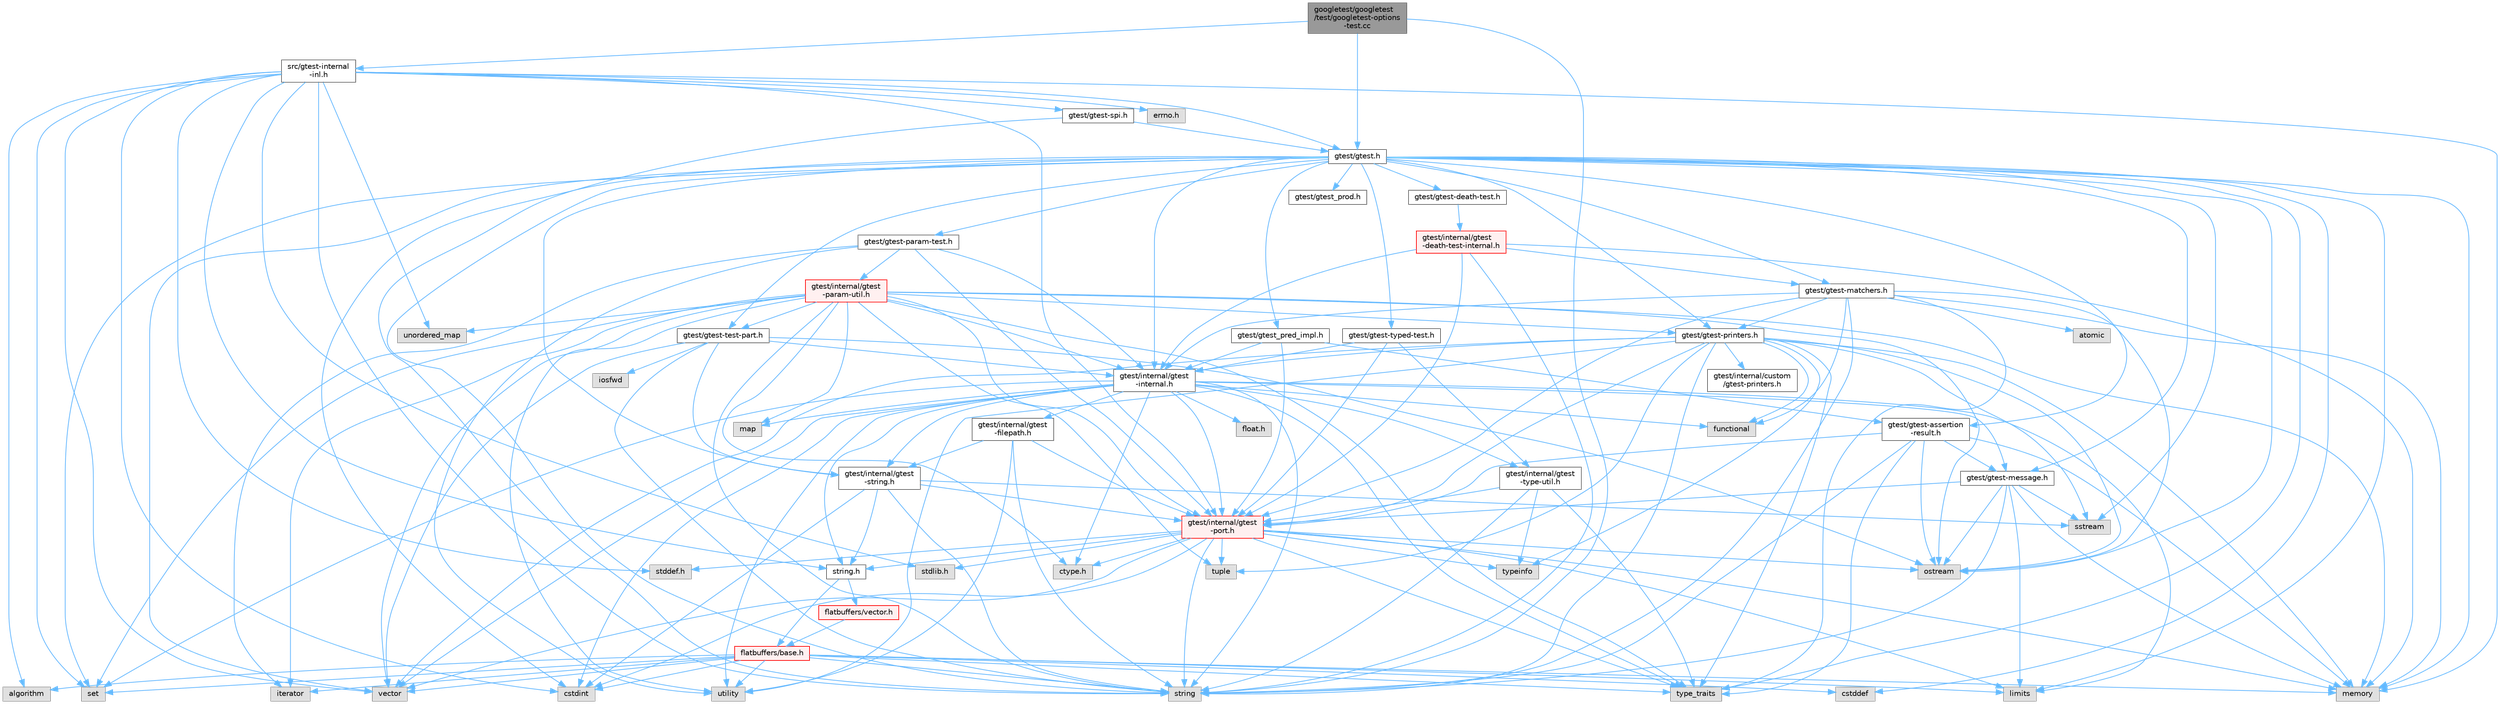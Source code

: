 digraph "googletest/googletest/test/googletest-options-test.cc"
{
 // LATEX_PDF_SIZE
  bgcolor="transparent";
  edge [fontname=Helvetica,fontsize=10,labelfontname=Helvetica,labelfontsize=10];
  node [fontname=Helvetica,fontsize=10,shape=box,height=0.2,width=0.4];
  Node1 [id="Node000001",label="googletest/googletest\l/test/googletest-options\l-test.cc",height=0.2,width=0.4,color="gray40", fillcolor="grey60", style="filled", fontcolor="black",tooltip=" "];
  Node1 -> Node2 [id="edge1_Node000001_Node000002",color="steelblue1",style="solid",tooltip=" "];
  Node2 [id="Node000002",label="string",height=0.2,width=0.4,color="grey60", fillcolor="#E0E0E0", style="filled",tooltip=" "];
  Node1 -> Node3 [id="edge2_Node000001_Node000003",color="steelblue1",style="solid",tooltip=" "];
  Node3 [id="Node000003",label="gtest/gtest.h",height=0.2,width=0.4,color="grey40", fillcolor="white", style="filled",URL="$gtest_8h.html",tooltip=" "];
  Node3 -> Node4 [id="edge3_Node000003_Node000004",color="steelblue1",style="solid",tooltip=" "];
  Node4 [id="Node000004",label="cstddef",height=0.2,width=0.4,color="grey60", fillcolor="#E0E0E0", style="filled",tooltip=" "];
  Node3 -> Node5 [id="edge4_Node000003_Node000005",color="steelblue1",style="solid",tooltip=" "];
  Node5 [id="Node000005",label="cstdint",height=0.2,width=0.4,color="grey60", fillcolor="#E0E0E0", style="filled",tooltip=" "];
  Node3 -> Node6 [id="edge5_Node000003_Node000006",color="steelblue1",style="solid",tooltip=" "];
  Node6 [id="Node000006",label="limits",height=0.2,width=0.4,color="grey60", fillcolor="#E0E0E0", style="filled",tooltip=" "];
  Node3 -> Node7 [id="edge6_Node000003_Node000007",color="steelblue1",style="solid",tooltip=" "];
  Node7 [id="Node000007",label="memory",height=0.2,width=0.4,color="grey60", fillcolor="#E0E0E0", style="filled",tooltip=" "];
  Node3 -> Node8 [id="edge7_Node000003_Node000008",color="steelblue1",style="solid",tooltip=" "];
  Node8 [id="Node000008",label="ostream",height=0.2,width=0.4,color="grey60", fillcolor="#E0E0E0", style="filled",tooltip=" "];
  Node3 -> Node9 [id="edge8_Node000003_Node000009",color="steelblue1",style="solid",tooltip=" "];
  Node9 [id="Node000009",label="set",height=0.2,width=0.4,color="grey60", fillcolor="#E0E0E0", style="filled",tooltip=" "];
  Node3 -> Node10 [id="edge9_Node000003_Node000010",color="steelblue1",style="solid",tooltip=" "];
  Node10 [id="Node000010",label="sstream",height=0.2,width=0.4,color="grey60", fillcolor="#E0E0E0", style="filled",tooltip=" "];
  Node3 -> Node2 [id="edge10_Node000003_Node000002",color="steelblue1",style="solid",tooltip=" "];
  Node3 -> Node11 [id="edge11_Node000003_Node000011",color="steelblue1",style="solid",tooltip=" "];
  Node11 [id="Node000011",label="type_traits",height=0.2,width=0.4,color="grey60", fillcolor="#E0E0E0", style="filled",tooltip=" "];
  Node3 -> Node12 [id="edge12_Node000003_Node000012",color="steelblue1",style="solid",tooltip=" "];
  Node12 [id="Node000012",label="vector",height=0.2,width=0.4,color="grey60", fillcolor="#E0E0E0", style="filled",tooltip=" "];
  Node3 -> Node13 [id="edge13_Node000003_Node000013",color="steelblue1",style="solid",tooltip=" "];
  Node13 [id="Node000013",label="gtest/gtest-assertion\l-result.h",height=0.2,width=0.4,color="grey40", fillcolor="white", style="filled",URL="$gtest-assertion-result_8h.html",tooltip=" "];
  Node13 -> Node7 [id="edge14_Node000013_Node000007",color="steelblue1",style="solid",tooltip=" "];
  Node13 -> Node8 [id="edge15_Node000013_Node000008",color="steelblue1",style="solid",tooltip=" "];
  Node13 -> Node2 [id="edge16_Node000013_Node000002",color="steelblue1",style="solid",tooltip=" "];
  Node13 -> Node11 [id="edge17_Node000013_Node000011",color="steelblue1",style="solid",tooltip=" "];
  Node13 -> Node14 [id="edge18_Node000013_Node000014",color="steelblue1",style="solid",tooltip=" "];
  Node14 [id="Node000014",label="gtest/gtest-message.h",height=0.2,width=0.4,color="grey40", fillcolor="white", style="filled",URL="$gtest-message_8h.html",tooltip=" "];
  Node14 -> Node6 [id="edge19_Node000014_Node000006",color="steelblue1",style="solid",tooltip=" "];
  Node14 -> Node7 [id="edge20_Node000014_Node000007",color="steelblue1",style="solid",tooltip=" "];
  Node14 -> Node8 [id="edge21_Node000014_Node000008",color="steelblue1",style="solid",tooltip=" "];
  Node14 -> Node10 [id="edge22_Node000014_Node000010",color="steelblue1",style="solid",tooltip=" "];
  Node14 -> Node2 [id="edge23_Node000014_Node000002",color="steelblue1",style="solid",tooltip=" "];
  Node14 -> Node15 [id="edge24_Node000014_Node000015",color="steelblue1",style="solid",tooltip=" "];
  Node15 [id="Node000015",label="gtest/internal/gtest\l-port.h",height=0.2,width=0.4,color="red", fillcolor="#FFF0F0", style="filled",URL="$gtest-port_8h.html",tooltip=" "];
  Node15 -> Node17 [id="edge25_Node000015_Node000017",color="steelblue1",style="solid",tooltip=" "];
  Node17 [id="Node000017",label="ctype.h",height=0.2,width=0.4,color="grey60", fillcolor="#E0E0E0", style="filled",tooltip=" "];
  Node15 -> Node18 [id="edge26_Node000015_Node000018",color="steelblue1",style="solid",tooltip=" "];
  Node18 [id="Node000018",label="stddef.h",height=0.2,width=0.4,color="grey60", fillcolor="#E0E0E0", style="filled",tooltip=" "];
  Node15 -> Node20 [id="edge27_Node000015_Node000020",color="steelblue1",style="solid",tooltip=" "];
  Node20 [id="Node000020",label="stdlib.h",height=0.2,width=0.4,color="grey60", fillcolor="#E0E0E0", style="filled",tooltip=" "];
  Node15 -> Node21 [id="edge28_Node000015_Node000021",color="steelblue1",style="solid",tooltip=" "];
  Node21 [id="Node000021",label="string.h",height=0.2,width=0.4,color="grey40", fillcolor="white", style="filled",URL="$string_8h.html",tooltip=" "];
  Node21 -> Node22 [id="edge29_Node000021_Node000022",color="steelblue1",style="solid",tooltip=" "];
  Node22 [id="Node000022",label="flatbuffers/base.h",height=0.2,width=0.4,color="red", fillcolor="#FFF0F0", style="filled",URL="$base_8h.html",tooltip=" "];
  Node22 -> Node5 [id="edge30_Node000022_Node000005",color="steelblue1",style="solid",tooltip=" "];
  Node22 -> Node4 [id="edge31_Node000022_Node000004",color="steelblue1",style="solid",tooltip=" "];
  Node22 -> Node26 [id="edge32_Node000022_Node000026",color="steelblue1",style="solid",tooltip=" "];
  Node26 [id="Node000026",label="utility",height=0.2,width=0.4,color="grey60", fillcolor="#E0E0E0", style="filled",tooltip=" "];
  Node22 -> Node2 [id="edge33_Node000022_Node000002",color="steelblue1",style="solid",tooltip=" "];
  Node22 -> Node11 [id="edge34_Node000022_Node000011",color="steelblue1",style="solid",tooltip=" "];
  Node22 -> Node12 [id="edge35_Node000022_Node000012",color="steelblue1",style="solid",tooltip=" "];
  Node22 -> Node9 [id="edge36_Node000022_Node000009",color="steelblue1",style="solid",tooltip=" "];
  Node22 -> Node27 [id="edge37_Node000022_Node000027",color="steelblue1",style="solid",tooltip=" "];
  Node27 [id="Node000027",label="algorithm",height=0.2,width=0.4,color="grey60", fillcolor="#E0E0E0", style="filled",tooltip=" "];
  Node22 -> Node6 [id="edge38_Node000022_Node000006",color="steelblue1",style="solid",tooltip=" "];
  Node22 -> Node28 [id="edge39_Node000022_Node000028",color="steelblue1",style="solid",tooltip=" "];
  Node28 [id="Node000028",label="iterator",height=0.2,width=0.4,color="grey60", fillcolor="#E0E0E0", style="filled",tooltip=" "];
  Node22 -> Node7 [id="edge40_Node000022_Node000007",color="steelblue1",style="solid",tooltip=" "];
  Node21 -> Node29 [id="edge41_Node000021_Node000029",color="steelblue1",style="solid",tooltip=" "];
  Node29 [id="Node000029",label="flatbuffers/vector.h",height=0.2,width=0.4,color="red", fillcolor="#FFF0F0", style="filled",URL="$vector_8h.html",tooltip=" "];
  Node29 -> Node22 [id="edge42_Node000029_Node000022",color="steelblue1",style="solid",tooltip=" "];
  Node15 -> Node5 [id="edge43_Node000015_Node000005",color="steelblue1",style="solid",tooltip=" "];
  Node15 -> Node6 [id="edge44_Node000015_Node000006",color="steelblue1",style="solid",tooltip=" "];
  Node15 -> Node7 [id="edge45_Node000015_Node000007",color="steelblue1",style="solid",tooltip=" "];
  Node15 -> Node8 [id="edge46_Node000015_Node000008",color="steelblue1",style="solid",tooltip=" "];
  Node15 -> Node2 [id="edge47_Node000015_Node000002",color="steelblue1",style="solid",tooltip=" "];
  Node15 -> Node35 [id="edge48_Node000015_Node000035",color="steelblue1",style="solid",tooltip=" "];
  Node35 [id="Node000035",label="tuple",height=0.2,width=0.4,color="grey60", fillcolor="#E0E0E0", style="filled",tooltip=" "];
  Node15 -> Node11 [id="edge49_Node000015_Node000011",color="steelblue1",style="solid",tooltip=" "];
  Node15 -> Node12 [id="edge50_Node000015_Node000012",color="steelblue1",style="solid",tooltip=" "];
  Node15 -> Node43 [id="edge51_Node000015_Node000043",color="steelblue1",style="solid",tooltip=" "];
  Node43 [id="Node000043",label="typeinfo",height=0.2,width=0.4,color="grey60", fillcolor="#E0E0E0", style="filled",tooltip=" "];
  Node13 -> Node15 [id="edge52_Node000013_Node000015",color="steelblue1",style="solid",tooltip=" "];
  Node3 -> Node44 [id="edge53_Node000003_Node000044",color="steelblue1",style="solid",tooltip=" "];
  Node44 [id="Node000044",label="gtest/gtest-death-test.h",height=0.2,width=0.4,color="grey40", fillcolor="white", style="filled",URL="$gtest-death-test_8h.html",tooltip=" "];
  Node44 -> Node45 [id="edge54_Node000044_Node000045",color="steelblue1",style="solid",tooltip=" "];
  Node45 [id="Node000045",label="gtest/internal/gtest\l-death-test-internal.h",height=0.2,width=0.4,color="red", fillcolor="#FFF0F0", style="filled",URL="$gtest-death-test-internal_8h.html",tooltip=" "];
  Node45 -> Node7 [id="edge55_Node000045_Node000007",color="steelblue1",style="solid",tooltip=" "];
  Node45 -> Node2 [id="edge56_Node000045_Node000002",color="steelblue1",style="solid",tooltip=" "];
  Node45 -> Node46 [id="edge57_Node000045_Node000046",color="steelblue1",style="solid",tooltip=" "];
  Node46 [id="Node000046",label="gtest/gtest-matchers.h",height=0.2,width=0.4,color="grey40", fillcolor="white", style="filled",URL="$gtest-matchers_8h.html",tooltip=" "];
  Node46 -> Node47 [id="edge58_Node000046_Node000047",color="steelblue1",style="solid",tooltip=" "];
  Node47 [id="Node000047",label="atomic",height=0.2,width=0.4,color="grey60", fillcolor="#E0E0E0", style="filled",tooltip=" "];
  Node46 -> Node48 [id="edge59_Node000046_Node000048",color="steelblue1",style="solid",tooltip=" "];
  Node48 [id="Node000048",label="functional",height=0.2,width=0.4,color="grey60", fillcolor="#E0E0E0", style="filled",tooltip=" "];
  Node46 -> Node7 [id="edge60_Node000046_Node000007",color="steelblue1",style="solid",tooltip=" "];
  Node46 -> Node8 [id="edge61_Node000046_Node000008",color="steelblue1",style="solid",tooltip=" "];
  Node46 -> Node2 [id="edge62_Node000046_Node000002",color="steelblue1",style="solid",tooltip=" "];
  Node46 -> Node11 [id="edge63_Node000046_Node000011",color="steelblue1",style="solid",tooltip=" "];
  Node46 -> Node49 [id="edge64_Node000046_Node000049",color="steelblue1",style="solid",tooltip=" "];
  Node49 [id="Node000049",label="gtest/gtest-printers.h",height=0.2,width=0.4,color="grey40", fillcolor="white", style="filled",URL="$gtest-printers_8h.html",tooltip=" "];
  Node49 -> Node48 [id="edge65_Node000049_Node000048",color="steelblue1",style="solid",tooltip=" "];
  Node49 -> Node7 [id="edge66_Node000049_Node000007",color="steelblue1",style="solid",tooltip=" "];
  Node49 -> Node8 [id="edge67_Node000049_Node000008",color="steelblue1",style="solid",tooltip=" "];
  Node49 -> Node10 [id="edge68_Node000049_Node000010",color="steelblue1",style="solid",tooltip=" "];
  Node49 -> Node2 [id="edge69_Node000049_Node000002",color="steelblue1",style="solid",tooltip=" "];
  Node49 -> Node35 [id="edge70_Node000049_Node000035",color="steelblue1",style="solid",tooltip=" "];
  Node49 -> Node11 [id="edge71_Node000049_Node000011",color="steelblue1",style="solid",tooltip=" "];
  Node49 -> Node43 [id="edge72_Node000049_Node000043",color="steelblue1",style="solid",tooltip=" "];
  Node49 -> Node26 [id="edge73_Node000049_Node000026",color="steelblue1",style="solid",tooltip=" "];
  Node49 -> Node12 [id="edge74_Node000049_Node000012",color="steelblue1",style="solid",tooltip=" "];
  Node49 -> Node50 [id="edge75_Node000049_Node000050",color="steelblue1",style="solid",tooltip=" "];
  Node50 [id="Node000050",label="gtest/internal/gtest\l-internal.h",height=0.2,width=0.4,color="grey40", fillcolor="white", style="filled",URL="$gtest-internal_8h.html",tooltip=" "];
  Node50 -> Node15 [id="edge76_Node000050_Node000015",color="steelblue1",style="solid",tooltip=" "];
  Node50 -> Node17 [id="edge77_Node000050_Node000017",color="steelblue1",style="solid",tooltip=" "];
  Node50 -> Node51 [id="edge78_Node000050_Node000051",color="steelblue1",style="solid",tooltip=" "];
  Node51 [id="Node000051",label="float.h",height=0.2,width=0.4,color="grey60", fillcolor="#E0E0E0", style="filled",tooltip=" "];
  Node50 -> Node21 [id="edge79_Node000050_Node000021",color="steelblue1",style="solid",tooltip=" "];
  Node50 -> Node5 [id="edge80_Node000050_Node000005",color="steelblue1",style="solid",tooltip=" "];
  Node50 -> Node48 [id="edge81_Node000050_Node000048",color="steelblue1",style="solid",tooltip=" "];
  Node50 -> Node6 [id="edge82_Node000050_Node000006",color="steelblue1",style="solid",tooltip=" "];
  Node50 -> Node52 [id="edge83_Node000050_Node000052",color="steelblue1",style="solid",tooltip=" "];
  Node52 [id="Node000052",label="map",height=0.2,width=0.4,color="grey60", fillcolor="#E0E0E0", style="filled",tooltip=" "];
  Node50 -> Node9 [id="edge84_Node000050_Node000009",color="steelblue1",style="solid",tooltip=" "];
  Node50 -> Node2 [id="edge85_Node000050_Node000002",color="steelblue1",style="solid",tooltip=" "];
  Node50 -> Node11 [id="edge86_Node000050_Node000011",color="steelblue1",style="solid",tooltip=" "];
  Node50 -> Node26 [id="edge87_Node000050_Node000026",color="steelblue1",style="solid",tooltip=" "];
  Node50 -> Node12 [id="edge88_Node000050_Node000012",color="steelblue1",style="solid",tooltip=" "];
  Node50 -> Node14 [id="edge89_Node000050_Node000014",color="steelblue1",style="solid",tooltip=" "];
  Node50 -> Node53 [id="edge90_Node000050_Node000053",color="steelblue1",style="solid",tooltip=" "];
  Node53 [id="Node000053",label="gtest/internal/gtest\l-filepath.h",height=0.2,width=0.4,color="grey40", fillcolor="white", style="filled",URL="$gtest-filepath_8h.html",tooltip=" "];
  Node53 -> Node2 [id="edge91_Node000053_Node000002",color="steelblue1",style="solid",tooltip=" "];
  Node53 -> Node26 [id="edge92_Node000053_Node000026",color="steelblue1",style="solid",tooltip=" "];
  Node53 -> Node15 [id="edge93_Node000053_Node000015",color="steelblue1",style="solid",tooltip=" "];
  Node53 -> Node54 [id="edge94_Node000053_Node000054",color="steelblue1",style="solid",tooltip=" "];
  Node54 [id="Node000054",label="gtest/internal/gtest\l-string.h",height=0.2,width=0.4,color="grey40", fillcolor="white", style="filled",URL="$gtest-string_8h.html",tooltip=" "];
  Node54 -> Node21 [id="edge95_Node000054_Node000021",color="steelblue1",style="solid",tooltip=" "];
  Node54 -> Node5 [id="edge96_Node000054_Node000005",color="steelblue1",style="solid",tooltip=" "];
  Node54 -> Node10 [id="edge97_Node000054_Node000010",color="steelblue1",style="solid",tooltip=" "];
  Node54 -> Node2 [id="edge98_Node000054_Node000002",color="steelblue1",style="solid",tooltip=" "];
  Node54 -> Node15 [id="edge99_Node000054_Node000015",color="steelblue1",style="solid",tooltip=" "];
  Node50 -> Node54 [id="edge100_Node000050_Node000054",color="steelblue1",style="solid",tooltip=" "];
  Node50 -> Node55 [id="edge101_Node000050_Node000055",color="steelblue1",style="solid",tooltip=" "];
  Node55 [id="Node000055",label="gtest/internal/gtest\l-type-util.h",height=0.2,width=0.4,color="grey40", fillcolor="white", style="filled",URL="$gtest-type-util_8h.html",tooltip=" "];
  Node55 -> Node2 [id="edge102_Node000055_Node000002",color="steelblue1",style="solid",tooltip=" "];
  Node55 -> Node11 [id="edge103_Node000055_Node000011",color="steelblue1",style="solid",tooltip=" "];
  Node55 -> Node43 [id="edge104_Node000055_Node000043",color="steelblue1",style="solid",tooltip=" "];
  Node55 -> Node15 [id="edge105_Node000055_Node000015",color="steelblue1",style="solid",tooltip=" "];
  Node49 -> Node15 [id="edge106_Node000049_Node000015",color="steelblue1",style="solid",tooltip=" "];
  Node49 -> Node56 [id="edge107_Node000049_Node000056",color="steelblue1",style="solid",tooltip=" "];
  Node56 [id="Node000056",label="gtest/internal/custom\l/gtest-printers.h",height=0.2,width=0.4,color="grey40", fillcolor="white", style="filled",URL="$internal_2custom_2gtest-printers_8h.html",tooltip=" "];
  Node46 -> Node50 [id="edge108_Node000046_Node000050",color="steelblue1",style="solid",tooltip=" "];
  Node46 -> Node15 [id="edge109_Node000046_Node000015",color="steelblue1",style="solid",tooltip=" "];
  Node45 -> Node50 [id="edge110_Node000045_Node000050",color="steelblue1",style="solid",tooltip=" "];
  Node45 -> Node15 [id="edge111_Node000045_Node000015",color="steelblue1",style="solid",tooltip=" "];
  Node3 -> Node46 [id="edge112_Node000003_Node000046",color="steelblue1",style="solid",tooltip=" "];
  Node3 -> Node14 [id="edge113_Node000003_Node000014",color="steelblue1",style="solid",tooltip=" "];
  Node3 -> Node57 [id="edge114_Node000003_Node000057",color="steelblue1",style="solid",tooltip=" "];
  Node57 [id="Node000057",label="gtest/gtest-param-test.h",height=0.2,width=0.4,color="grey40", fillcolor="white", style="filled",URL="$gtest-param-test_8h.html",tooltip=" "];
  Node57 -> Node28 [id="edge115_Node000057_Node000028",color="steelblue1",style="solid",tooltip=" "];
  Node57 -> Node26 [id="edge116_Node000057_Node000026",color="steelblue1",style="solid",tooltip=" "];
  Node57 -> Node50 [id="edge117_Node000057_Node000050",color="steelblue1",style="solid",tooltip=" "];
  Node57 -> Node58 [id="edge118_Node000057_Node000058",color="steelblue1",style="solid",tooltip=" "];
  Node58 [id="Node000058",label="gtest/internal/gtest\l-param-util.h",height=0.2,width=0.4,color="red", fillcolor="#FFF0F0", style="filled",URL="$gtest-param-util_8h.html",tooltip=" "];
  Node58 -> Node17 [id="edge119_Node000058_Node000017",color="steelblue1",style="solid",tooltip=" "];
  Node58 -> Node28 [id="edge120_Node000058_Node000028",color="steelblue1",style="solid",tooltip=" "];
  Node58 -> Node52 [id="edge121_Node000058_Node000052",color="steelblue1",style="solid",tooltip=" "];
  Node58 -> Node7 [id="edge122_Node000058_Node000007",color="steelblue1",style="solid",tooltip=" "];
  Node58 -> Node8 [id="edge123_Node000058_Node000008",color="steelblue1",style="solid",tooltip=" "];
  Node58 -> Node9 [id="edge124_Node000058_Node000009",color="steelblue1",style="solid",tooltip=" "];
  Node58 -> Node2 [id="edge125_Node000058_Node000002",color="steelblue1",style="solid",tooltip=" "];
  Node58 -> Node35 [id="edge126_Node000058_Node000035",color="steelblue1",style="solid",tooltip=" "];
  Node58 -> Node11 [id="edge127_Node000058_Node000011",color="steelblue1",style="solid",tooltip=" "];
  Node58 -> Node60 [id="edge128_Node000058_Node000060",color="steelblue1",style="solid",tooltip=" "];
  Node60 [id="Node000060",label="unordered_map",height=0.2,width=0.4,color="grey60", fillcolor="#E0E0E0", style="filled",tooltip=" "];
  Node58 -> Node26 [id="edge129_Node000058_Node000026",color="steelblue1",style="solid",tooltip=" "];
  Node58 -> Node12 [id="edge130_Node000058_Node000012",color="steelblue1",style="solid",tooltip=" "];
  Node58 -> Node49 [id="edge131_Node000058_Node000049",color="steelblue1",style="solid",tooltip=" "];
  Node58 -> Node61 [id="edge132_Node000058_Node000061",color="steelblue1",style="solid",tooltip=" "];
  Node61 [id="Node000061",label="gtest/gtest-test-part.h",height=0.2,width=0.4,color="grey40", fillcolor="white", style="filled",URL="$gtest-test-part_8h.html",tooltip=" "];
  Node61 -> Node62 [id="edge133_Node000061_Node000062",color="steelblue1",style="solid",tooltip=" "];
  Node62 [id="Node000062",label="iosfwd",height=0.2,width=0.4,color="grey60", fillcolor="#E0E0E0", style="filled",tooltip=" "];
  Node61 -> Node8 [id="edge134_Node000061_Node000008",color="steelblue1",style="solid",tooltip=" "];
  Node61 -> Node2 [id="edge135_Node000061_Node000002",color="steelblue1",style="solid",tooltip=" "];
  Node61 -> Node12 [id="edge136_Node000061_Node000012",color="steelblue1",style="solid",tooltip=" "];
  Node61 -> Node50 [id="edge137_Node000061_Node000050",color="steelblue1",style="solid",tooltip=" "];
  Node61 -> Node54 [id="edge138_Node000061_Node000054",color="steelblue1",style="solid",tooltip=" "];
  Node58 -> Node50 [id="edge139_Node000058_Node000050",color="steelblue1",style="solid",tooltip=" "];
  Node58 -> Node15 [id="edge140_Node000058_Node000015",color="steelblue1",style="solid",tooltip=" "];
  Node57 -> Node15 [id="edge141_Node000057_Node000015",color="steelblue1",style="solid",tooltip=" "];
  Node3 -> Node49 [id="edge142_Node000003_Node000049",color="steelblue1",style="solid",tooltip=" "];
  Node3 -> Node61 [id="edge143_Node000003_Node000061",color="steelblue1",style="solid",tooltip=" "];
  Node3 -> Node63 [id="edge144_Node000003_Node000063",color="steelblue1",style="solid",tooltip=" "];
  Node63 [id="Node000063",label="gtest/gtest-typed-test.h",height=0.2,width=0.4,color="grey40", fillcolor="white", style="filled",URL="$gtest-typed-test_8h.html",tooltip=" "];
  Node63 -> Node50 [id="edge145_Node000063_Node000050",color="steelblue1",style="solid",tooltip=" "];
  Node63 -> Node15 [id="edge146_Node000063_Node000015",color="steelblue1",style="solid",tooltip=" "];
  Node63 -> Node55 [id="edge147_Node000063_Node000055",color="steelblue1",style="solid",tooltip=" "];
  Node3 -> Node64 [id="edge148_Node000003_Node000064",color="steelblue1",style="solid",tooltip=" "];
  Node64 [id="Node000064",label="gtest/gtest_pred_impl.h",height=0.2,width=0.4,color="grey40", fillcolor="white", style="filled",URL="$gtest__pred__impl_8h.html",tooltip=" "];
  Node64 -> Node13 [id="edge149_Node000064_Node000013",color="steelblue1",style="solid",tooltip=" "];
  Node64 -> Node50 [id="edge150_Node000064_Node000050",color="steelblue1",style="solid",tooltip=" "];
  Node64 -> Node15 [id="edge151_Node000064_Node000015",color="steelblue1",style="solid",tooltip=" "];
  Node3 -> Node65 [id="edge152_Node000003_Node000065",color="steelblue1",style="solid",tooltip=" "];
  Node65 [id="Node000065",label="gtest/gtest_prod.h",height=0.2,width=0.4,color="grey40", fillcolor="white", style="filled",URL="$gtest__prod_8h.html",tooltip=" "];
  Node3 -> Node50 [id="edge153_Node000003_Node000050",color="steelblue1",style="solid",tooltip=" "];
  Node3 -> Node54 [id="edge154_Node000003_Node000054",color="steelblue1",style="solid",tooltip=" "];
  Node1 -> Node66 [id="edge155_Node000001_Node000066",color="steelblue1",style="solid",tooltip=" "];
  Node66 [id="Node000066",label="src/gtest-internal\l-inl.h",height=0.2,width=0.4,color="grey40", fillcolor="white", style="filled",URL="$gtest-internal-inl_8h.html",tooltip=" "];
  Node66 -> Node67 [id="edge156_Node000066_Node000067",color="steelblue1",style="solid",tooltip=" "];
  Node67 [id="Node000067",label="errno.h",height=0.2,width=0.4,color="grey60", fillcolor="#E0E0E0", style="filled",tooltip=" "];
  Node66 -> Node18 [id="edge157_Node000066_Node000018",color="steelblue1",style="solid",tooltip=" "];
  Node66 -> Node20 [id="edge158_Node000066_Node000020",color="steelblue1",style="solid",tooltip=" "];
  Node66 -> Node21 [id="edge159_Node000066_Node000021",color="steelblue1",style="solid",tooltip=" "];
  Node66 -> Node27 [id="edge160_Node000066_Node000027",color="steelblue1",style="solid",tooltip=" "];
  Node66 -> Node5 [id="edge161_Node000066_Node000005",color="steelblue1",style="solid",tooltip=" "];
  Node66 -> Node7 [id="edge162_Node000066_Node000007",color="steelblue1",style="solid",tooltip=" "];
  Node66 -> Node9 [id="edge163_Node000066_Node000009",color="steelblue1",style="solid",tooltip=" "];
  Node66 -> Node2 [id="edge164_Node000066_Node000002",color="steelblue1",style="solid",tooltip=" "];
  Node66 -> Node60 [id="edge165_Node000066_Node000060",color="steelblue1",style="solid",tooltip=" "];
  Node66 -> Node12 [id="edge166_Node000066_Node000012",color="steelblue1",style="solid",tooltip=" "];
  Node66 -> Node15 [id="edge167_Node000066_Node000015",color="steelblue1",style="solid",tooltip=" "];
  Node66 -> Node68 [id="edge168_Node000066_Node000068",color="steelblue1",style="solid",tooltip=" "];
  Node68 [id="Node000068",label="gtest/gtest-spi.h",height=0.2,width=0.4,color="grey40", fillcolor="white", style="filled",URL="$gtest-spi_8h.html",tooltip=" "];
  Node68 -> Node2 [id="edge169_Node000068_Node000002",color="steelblue1",style="solid",tooltip=" "];
  Node68 -> Node3 [id="edge170_Node000068_Node000003",color="steelblue1",style="solid",tooltip=" "];
  Node66 -> Node3 [id="edge171_Node000066_Node000003",color="steelblue1",style="solid",tooltip=" "];
}
